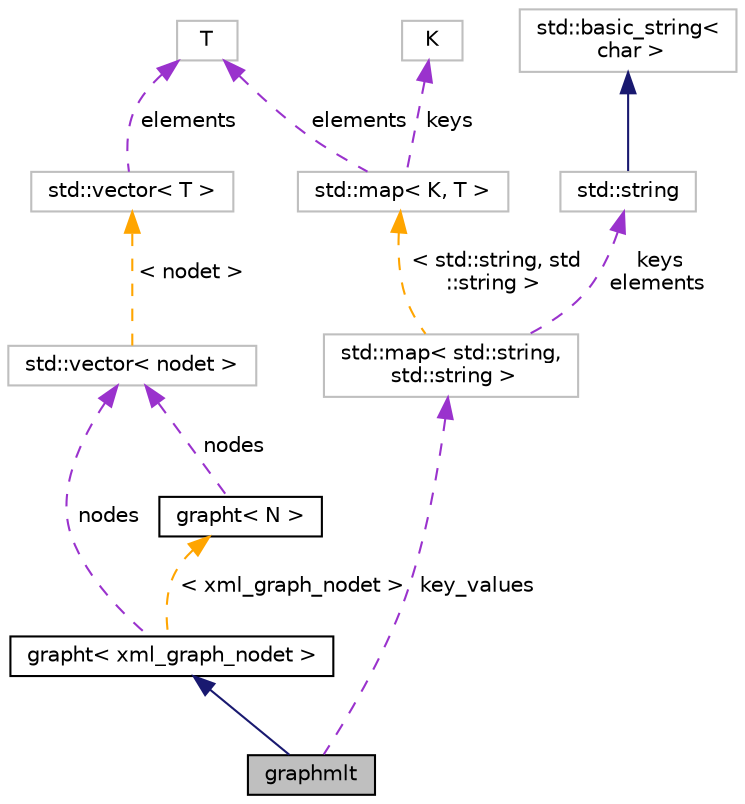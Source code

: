 digraph "graphmlt"
{
 // LATEX_PDF_SIZE
  bgcolor="transparent";
  edge [fontname="Helvetica",fontsize="10",labelfontname="Helvetica",labelfontsize="10"];
  node [fontname="Helvetica",fontsize="10",shape=record];
  Node1 [label="graphmlt",height=0.2,width=0.4,color="black", fillcolor="grey75", style="filled", fontcolor="black",tooltip=" "];
  Node2 -> Node1 [dir="back",color="midnightblue",fontsize="10",style="solid",fontname="Helvetica"];
  Node2 [label="grapht\< xml_graph_nodet \>",height=0.2,width=0.4,color="black",URL="$classgrapht.html",tooltip=" "];
  Node3 -> Node2 [dir="back",color="darkorchid3",fontsize="10",style="dashed",label=" nodes" ,fontname="Helvetica"];
  Node3 [label="std::vector\< nodet \>",height=0.2,width=0.4,color="grey75",tooltip=" "];
  Node4 -> Node3 [dir="back",color="orange",fontsize="10",style="dashed",label=" \< nodet \>" ,fontname="Helvetica"];
  Node4 [label="std::vector\< T \>",height=0.2,width=0.4,color="grey75",tooltip="STL class."];
  Node5 -> Node4 [dir="back",color="darkorchid3",fontsize="10",style="dashed",label=" elements" ,fontname="Helvetica"];
  Node5 [label="T",height=0.2,width=0.4,color="grey75",tooltip=" "];
  Node6 -> Node2 [dir="back",color="orange",fontsize="10",style="dashed",label=" \< xml_graph_nodet \>" ,fontname="Helvetica"];
  Node6 [label="grapht\< N \>",height=0.2,width=0.4,color="black",URL="$classgrapht.html",tooltip="A generic directed graph with a parametric node type."];
  Node3 -> Node6 [dir="back",color="darkorchid3",fontsize="10",style="dashed",label=" nodes" ,fontname="Helvetica"];
  Node7 -> Node1 [dir="back",color="darkorchid3",fontsize="10",style="dashed",label=" key_values" ,fontname="Helvetica"];
  Node7 [label="std::map\< std::string,\l std::string \>",height=0.2,width=0.4,color="grey75",tooltip=" "];
  Node8 -> Node7 [dir="back",color="darkorchid3",fontsize="10",style="dashed",label=" keys\nelements" ,fontname="Helvetica"];
  Node8 [label="std::string",height=0.2,width=0.4,color="grey75",tooltip="STL class."];
  Node9 -> Node8 [dir="back",color="midnightblue",fontsize="10",style="solid",fontname="Helvetica"];
  Node9 [label="std::basic_string\<\l char \>",height=0.2,width=0.4,color="grey75",tooltip="STL class."];
  Node10 -> Node7 [dir="back",color="orange",fontsize="10",style="dashed",label=" \< std::string, std\l::string \>" ,fontname="Helvetica"];
  Node10 [label="std::map\< K, T \>",height=0.2,width=0.4,color="grey75",tooltip="STL class."];
  Node11 -> Node10 [dir="back",color="darkorchid3",fontsize="10",style="dashed",label=" keys" ,fontname="Helvetica"];
  Node11 [label="K",height=0.2,width=0.4,color="grey75",tooltip=" "];
  Node5 -> Node10 [dir="back",color="darkorchid3",fontsize="10",style="dashed",label=" elements" ,fontname="Helvetica"];
}
